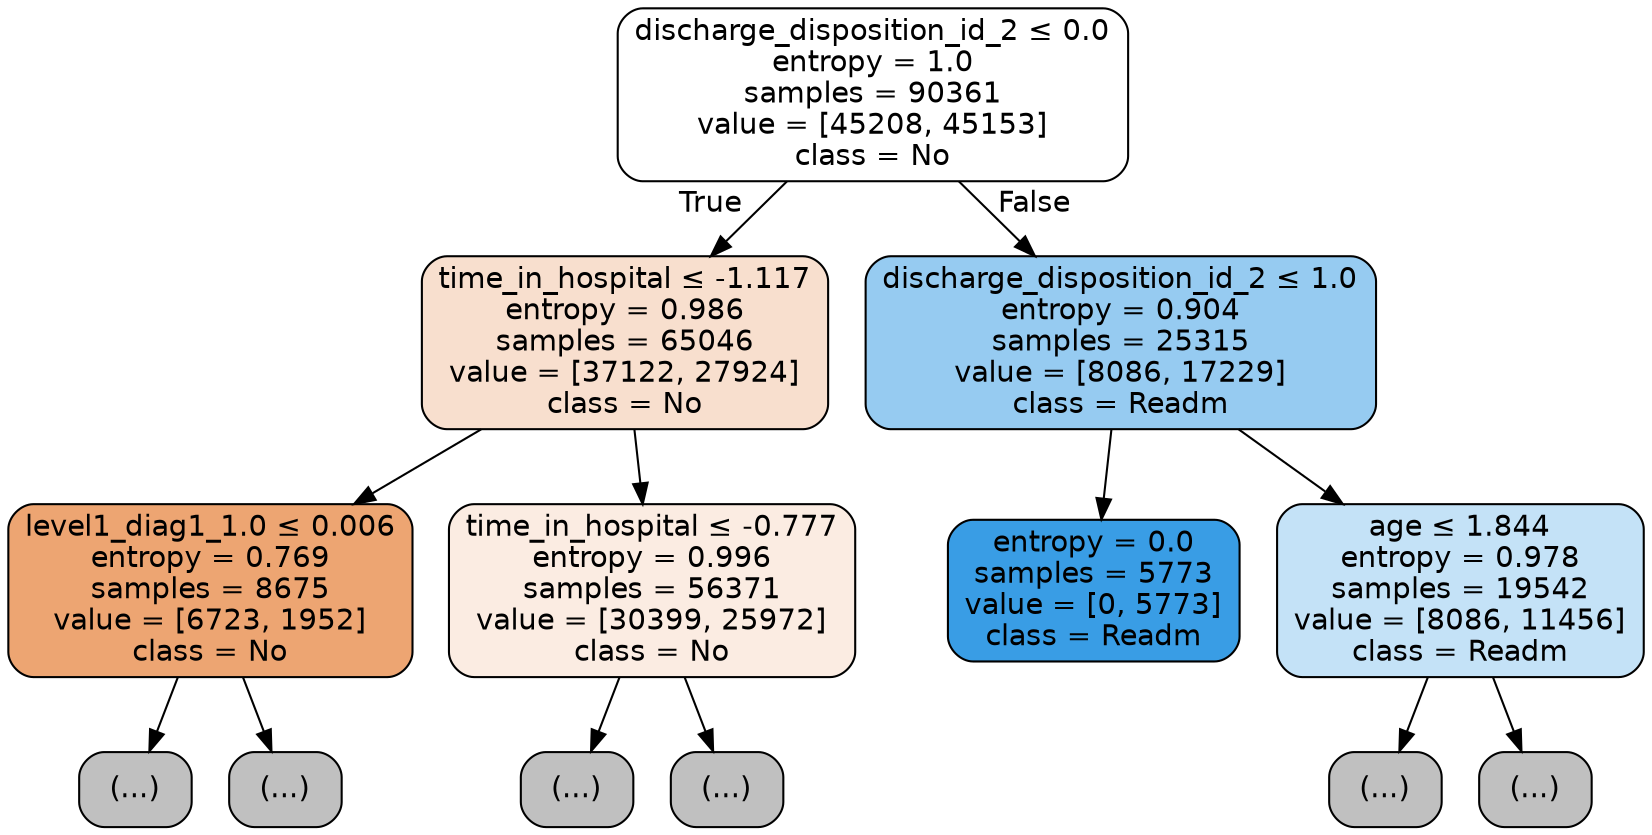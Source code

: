 digraph Tree {
node [shape=box, style="filled, rounded", color="black", fontname=helvetica] ;
edge [fontname=helvetica] ;
0 [label=<discharge_disposition_id_2 &le; 0.0<br/>entropy = 1.0<br/>samples = 90361<br/>value = [45208, 45153]<br/>class = No>, fillcolor="#e5813900"] ;
1 [label=<time_in_hospital &le; -1.117<br/>entropy = 0.986<br/>samples = 65046<br/>value = [37122, 27924]<br/>class = No>, fillcolor="#e581393f"] ;
0 -> 1 [labeldistance=2.5, labelangle=45, headlabel="True"] ;
2 [label=<level1_diag1_1.0 &le; 0.006<br/>entropy = 0.769<br/>samples = 8675<br/>value = [6723, 1952]<br/>class = No>, fillcolor="#e58139b5"] ;
1 -> 2 ;
3 [label="(...)", fillcolor="#C0C0C0"] ;
2 -> 3 ;
690 [label="(...)", fillcolor="#C0C0C0"] ;
2 -> 690 ;
1199 [label=<time_in_hospital &le; -0.777<br/>entropy = 0.996<br/>samples = 56371<br/>value = [30399, 25972]<br/>class = No>, fillcolor="#e5813925"] ;
1 -> 1199 ;
1200 [label="(...)", fillcolor="#C0C0C0"] ;
1199 -> 1200 ;
1201 [label="(...)", fillcolor="#C0C0C0"] ;
1199 -> 1201 ;
6578 [label=<discharge_disposition_id_2 &le; 1.0<br/>entropy = 0.904<br/>samples = 25315<br/>value = [8086, 17229]<br/>class = Readm>, fillcolor="#399de587"] ;
0 -> 6578 [labeldistance=2.5, labelangle=-45, headlabel="False"] ;
6579 [label=<entropy = 0.0<br/>samples = 5773<br/>value = [0, 5773]<br/>class = Readm>, fillcolor="#399de5ff"] ;
6578 -> 6579 ;
6580 [label=<age &le; 1.844<br/>entropy = 0.978<br/>samples = 19542<br/>value = [8086, 11456]<br/>class = Readm>, fillcolor="#399de54b"] ;
6578 -> 6580 ;
6581 [label="(...)", fillcolor="#C0C0C0"] ;
6580 -> 6581 ;
8784 [label="(...)", fillcolor="#C0C0C0"] ;
6580 -> 8784 ;
}